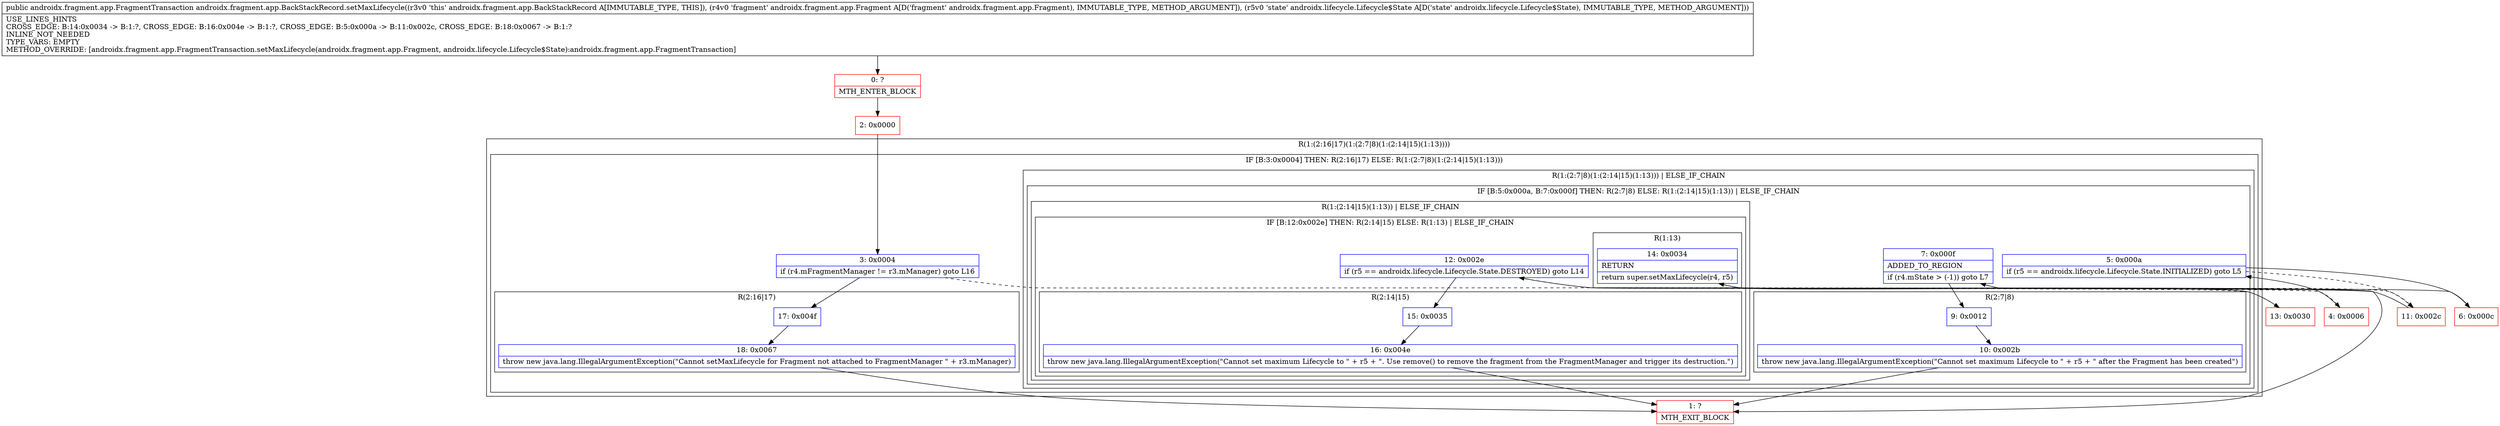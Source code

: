 digraph "CFG forandroidx.fragment.app.BackStackRecord.setMaxLifecycle(Landroidx\/fragment\/app\/Fragment;Landroidx\/lifecycle\/Lifecycle$State;)Landroidx\/fragment\/app\/FragmentTransaction;" {
subgraph cluster_Region_1586647517 {
label = "R(1:(2:16|17)(1:(2:7|8)(1:(2:14|15)(1:13))))";
node [shape=record,color=blue];
subgraph cluster_IfRegion_1376619940 {
label = "IF [B:3:0x0004] THEN: R(2:16|17) ELSE: R(1:(2:7|8)(1:(2:14|15)(1:13)))";
node [shape=record,color=blue];
Node_3 [shape=record,label="{3\:\ 0x0004|if (r4.mFragmentManager != r3.mManager) goto L16\l}"];
subgraph cluster_Region_1252164553 {
label = "R(2:16|17)";
node [shape=record,color=blue];
Node_17 [shape=record,label="{17\:\ 0x004f}"];
Node_18 [shape=record,label="{18\:\ 0x0067|throw new java.lang.IllegalArgumentException(\"Cannot setMaxLifecycle for Fragment not attached to FragmentManager \" + r3.mManager)\l}"];
}
subgraph cluster_Region_1509576635 {
label = "R(1:(2:7|8)(1:(2:14|15)(1:13))) | ELSE_IF_CHAIN\l";
node [shape=record,color=blue];
subgraph cluster_IfRegion_363524576 {
label = "IF [B:5:0x000a, B:7:0x000f] THEN: R(2:7|8) ELSE: R(1:(2:14|15)(1:13)) | ELSE_IF_CHAIN\l";
node [shape=record,color=blue];
Node_5 [shape=record,label="{5\:\ 0x000a|if (r5 == androidx.lifecycle.Lifecycle.State.INITIALIZED) goto L5\l}"];
Node_7 [shape=record,label="{7\:\ 0x000f|ADDED_TO_REGION\l|if (r4.mState \> (\-1)) goto L7\l}"];
subgraph cluster_Region_737422940 {
label = "R(2:7|8)";
node [shape=record,color=blue];
Node_9 [shape=record,label="{9\:\ 0x0012}"];
Node_10 [shape=record,label="{10\:\ 0x002b|throw new java.lang.IllegalArgumentException(\"Cannot set maximum Lifecycle to \" + r5 + \" after the Fragment has been created\")\l}"];
}
subgraph cluster_Region_1972784160 {
label = "R(1:(2:14|15)(1:13)) | ELSE_IF_CHAIN\l";
node [shape=record,color=blue];
subgraph cluster_IfRegion_2115654334 {
label = "IF [B:12:0x002e] THEN: R(2:14|15) ELSE: R(1:13) | ELSE_IF_CHAIN\l";
node [shape=record,color=blue];
Node_12 [shape=record,label="{12\:\ 0x002e|if (r5 == androidx.lifecycle.Lifecycle.State.DESTROYED) goto L14\l}"];
subgraph cluster_Region_1023248748 {
label = "R(2:14|15)";
node [shape=record,color=blue];
Node_15 [shape=record,label="{15\:\ 0x0035}"];
Node_16 [shape=record,label="{16\:\ 0x004e|throw new java.lang.IllegalArgumentException(\"Cannot set maximum Lifecycle to \" + r5 + \". Use remove() to remove the fragment from the FragmentManager and trigger its destruction.\")\l}"];
}
subgraph cluster_Region_913430113 {
label = "R(1:13)";
node [shape=record,color=blue];
Node_14 [shape=record,label="{14\:\ 0x0034|RETURN\l|return super.setMaxLifecycle(r4, r5)\l}"];
}
}
}
}
}
}
}
Node_0 [shape=record,color=red,label="{0\:\ ?|MTH_ENTER_BLOCK\l}"];
Node_2 [shape=record,color=red,label="{2\:\ 0x0000}"];
Node_4 [shape=record,color=red,label="{4\:\ 0x0006}"];
Node_6 [shape=record,color=red,label="{6\:\ 0x000c}"];
Node_1 [shape=record,color=red,label="{1\:\ ?|MTH_EXIT_BLOCK\l}"];
Node_11 [shape=record,color=red,label="{11\:\ 0x002c}"];
Node_13 [shape=record,color=red,label="{13\:\ 0x0030}"];
MethodNode[shape=record,label="{public androidx.fragment.app.FragmentTransaction androidx.fragment.app.BackStackRecord.setMaxLifecycle((r3v0 'this' androidx.fragment.app.BackStackRecord A[IMMUTABLE_TYPE, THIS]), (r4v0 'fragment' androidx.fragment.app.Fragment A[D('fragment' androidx.fragment.app.Fragment), IMMUTABLE_TYPE, METHOD_ARGUMENT]), (r5v0 'state' androidx.lifecycle.Lifecycle$State A[D('state' androidx.lifecycle.Lifecycle$State), IMMUTABLE_TYPE, METHOD_ARGUMENT]))  | USE_LINES_HINTS\lCROSS_EDGE: B:14:0x0034 \-\> B:1:?, CROSS_EDGE: B:16:0x004e \-\> B:1:?, CROSS_EDGE: B:5:0x000a \-\> B:11:0x002c, CROSS_EDGE: B:18:0x0067 \-\> B:1:?\lINLINE_NOT_NEEDED\lTYPE_VARS: EMPTY\lMETHOD_OVERRIDE: [androidx.fragment.app.FragmentTransaction.setMaxLifecycle(androidx.fragment.app.Fragment, androidx.lifecycle.Lifecycle$State):androidx.fragment.app.FragmentTransaction]\l}"];
MethodNode -> Node_0;Node_3 -> Node_4[style=dashed];
Node_3 -> Node_17;
Node_17 -> Node_18;
Node_18 -> Node_1;
Node_5 -> Node_6;
Node_5 -> Node_11[style=dashed];
Node_7 -> Node_9;
Node_7 -> Node_11[style=dashed];
Node_9 -> Node_10;
Node_10 -> Node_1;
Node_12 -> Node_13[style=dashed];
Node_12 -> Node_15;
Node_15 -> Node_16;
Node_16 -> Node_1;
Node_14 -> Node_1;
Node_0 -> Node_2;
Node_2 -> Node_3;
Node_4 -> Node_5;
Node_6 -> Node_7;
Node_11 -> Node_12;
Node_13 -> Node_14;
}

